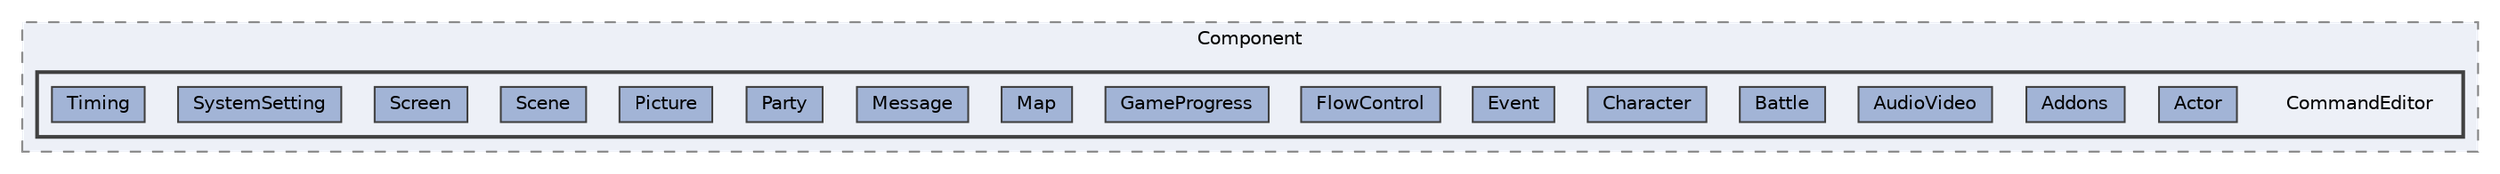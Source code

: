 digraph "C:/Users/むずでょ/Documents/Unity Projects/RMU-1-00-00-Research/Assets/RPGMaker/Codebase/Editor/MapEditor/Component/CommandEditor"
{
 // LATEX_PDF_SIZE
  bgcolor="transparent";
  edge [fontname=Helvetica,fontsize=10,labelfontname=Helvetica,labelfontsize=10];
  node [fontname=Helvetica,fontsize=10,shape=box,height=0.2,width=0.4];
  compound=true
  subgraph clusterdir_1ca781768642a9cbbcae70dde68cb443 {
    graph [ bgcolor="#edf0f7", pencolor="grey50", label="Component", fontname=Helvetica,fontsize=10 style="filled,dashed", URL="dir_1ca781768642a9cbbcae70dde68cb443.html",tooltip=""]
  subgraph clusterdir_d259bb0920ea60f6139ba1072d9fe74b {
    graph [ bgcolor="#edf0f7", pencolor="grey25", label="", fontname=Helvetica,fontsize=10 style="filled,bold", URL="dir_d259bb0920ea60f6139ba1072d9fe74b.html",tooltip=""]
    dir_d259bb0920ea60f6139ba1072d9fe74b [shape=plaintext, label="CommandEditor"];
  dir_62514bbaa7b0704fe42b9240c2615b22 [label="Actor", fillcolor="#a2b4d6", color="grey25", style="filled", URL="dir_62514bbaa7b0704fe42b9240c2615b22.html",tooltip=""];
  dir_75ae2d3652d1b55090416773c173d684 [label="Addons", fillcolor="#a2b4d6", color="grey25", style="filled", URL="dir_75ae2d3652d1b55090416773c173d684.html",tooltip=""];
  dir_e776a9642135197847555690a2491de3 [label="AudioVideo", fillcolor="#a2b4d6", color="grey25", style="filled", URL="dir_e776a9642135197847555690a2491de3.html",tooltip=""];
  dir_f360d2fb30147d3f7ff3c8eeb0ffb04e [label="Battle", fillcolor="#a2b4d6", color="grey25", style="filled", URL="dir_f360d2fb30147d3f7ff3c8eeb0ffb04e.html",tooltip=""];
  dir_43d1741cb4f49c16402aed1f6d3e20b6 [label="Character", fillcolor="#a2b4d6", color="grey25", style="filled", URL="dir_43d1741cb4f49c16402aed1f6d3e20b6.html",tooltip=""];
  dir_9648548af8bb5e4ff4ed7773df5df9d1 [label="Event", fillcolor="#a2b4d6", color="grey25", style="filled", URL="dir_9648548af8bb5e4ff4ed7773df5df9d1.html",tooltip=""];
  dir_238b8d9b58443bb0200bc3edc248295e [label="FlowControl", fillcolor="#a2b4d6", color="grey25", style="filled", URL="dir_238b8d9b58443bb0200bc3edc248295e.html",tooltip=""];
  dir_33b3a654333e37552ef72680cb728ee5 [label="GameProgress", fillcolor="#a2b4d6", color="grey25", style="filled", URL="dir_33b3a654333e37552ef72680cb728ee5.html",tooltip=""];
  dir_093744a4ec5a0d1b66e827b6c82d76d7 [label="Map", fillcolor="#a2b4d6", color="grey25", style="filled", URL="dir_093744a4ec5a0d1b66e827b6c82d76d7.html",tooltip=""];
  dir_4c858a1f779167b76e4d00c9ca530cde [label="Message", fillcolor="#a2b4d6", color="grey25", style="filled", URL="dir_4c858a1f779167b76e4d00c9ca530cde.html",tooltip=""];
  dir_19cb2401846e6e1ef65f22feec897939 [label="Party", fillcolor="#a2b4d6", color="grey25", style="filled", URL="dir_19cb2401846e6e1ef65f22feec897939.html",tooltip=""];
  dir_1616b48db7e4d89f16e65dcf657e231e [label="Picture", fillcolor="#a2b4d6", color="grey25", style="filled", URL="dir_1616b48db7e4d89f16e65dcf657e231e.html",tooltip=""];
  dir_26041c93b591ba5cfc5ef19e9bb2dfbe [label="Scene", fillcolor="#a2b4d6", color="grey25", style="filled", URL="dir_26041c93b591ba5cfc5ef19e9bb2dfbe.html",tooltip=""];
  dir_266f82fb5462cb0ca124dde03878e46a [label="Screen", fillcolor="#a2b4d6", color="grey25", style="filled", URL="dir_266f82fb5462cb0ca124dde03878e46a.html",tooltip=""];
  dir_6a8bd58674c312a76aa6de4e61693fec [label="SystemSetting", fillcolor="#a2b4d6", color="grey25", style="filled", URL="dir_6a8bd58674c312a76aa6de4e61693fec.html",tooltip=""];
  dir_1258a8da1dfe7eecd2bb568309ea3fba [label="Timing", fillcolor="#a2b4d6", color="grey25", style="filled", URL="dir_1258a8da1dfe7eecd2bb568309ea3fba.html",tooltip=""];
  }
  }
}
